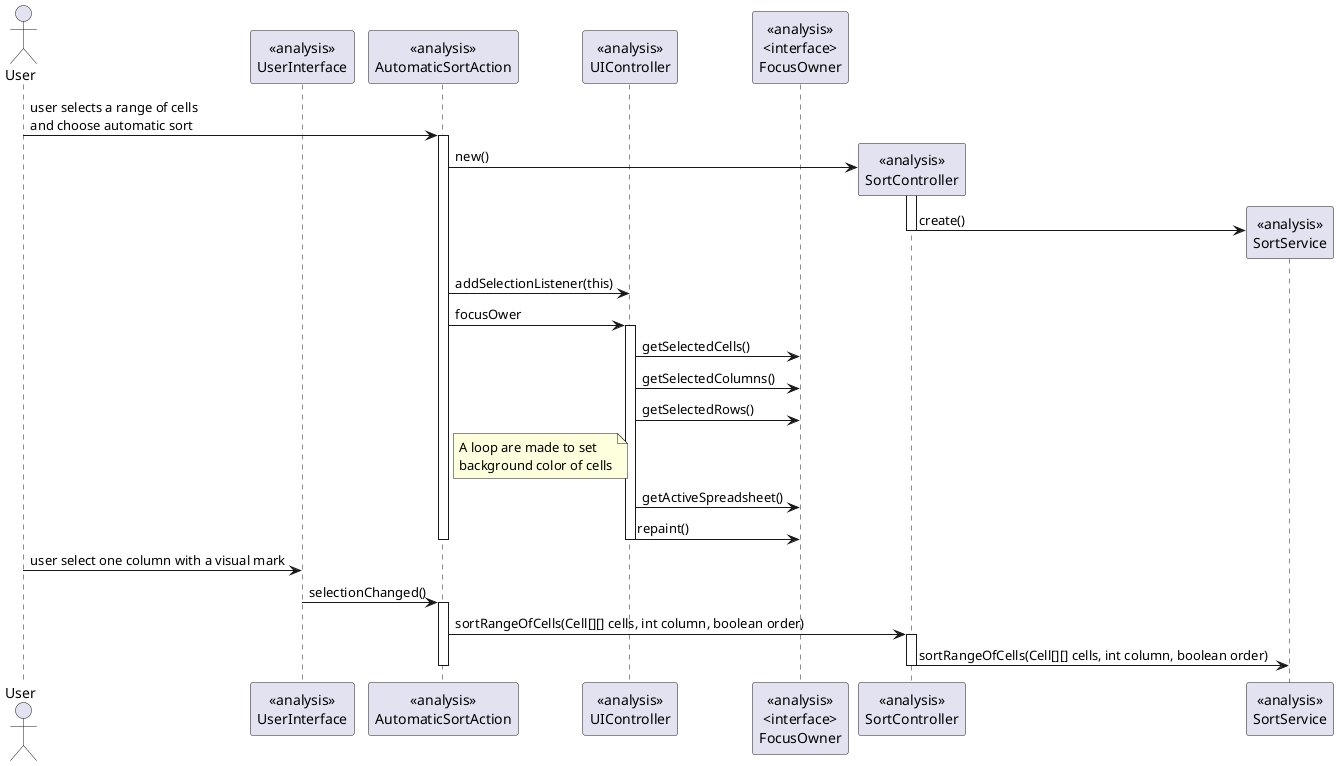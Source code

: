 @startuml doc-files/core03.3_analysis.png

actor User
participant "<<analysis>>\nUserInterface" as UI
participant "<<analysis>>\nAutomaticSortAction" as AutomaticSortAction
participant "<<analysis>>\nUIController" as UIController
participant "<<analysis>>\n<interface>\nFocusOwner" as FocusOwner
participant "<<analysis>>\nSortController" as Controller
participant "<<analysis>>\nSortService" as SortService

User->AutomaticSortAction:user selects a range of cells \nand choose automatic sort
activate AutomaticSortAction
create Controller
AutomaticSortAction->Controller:new()
create SortService
activate Controller
Controller->SortService:create()
deactivate Controller
AutomaticSortAction->UIController: addSelectionListener(this)
AutomaticSortAction->UIController: focusOwer
activate UIController
UIController->FocusOwner:getSelectedCells()
UIController->FocusOwner:getSelectedColumns()
UIController->FocusOwner:getSelectedRows()
note right of AutomaticSortAction 
 A loop are made to set
 background color of cells
end note
UIController->FocusOwner:getActiveSpreadsheet()
UIController->FocusOwner:repaint()
deactivate UIController
deactivate AutomaticSortAction

User->UI: user select one column with a visual mark
UI->AutomaticSortAction:selectionChanged()
activate AutomaticSortAction
AutomaticSortAction->Controller:sortRangeOfCells(Cell[][] cells, int column, boolean order)
activate Controller
Controller->SortService:sortRangeOfCells(Cell[][] cells, int column, boolean order)
deactivate Controller
deactivate AutomaticSortAction
@enduml

